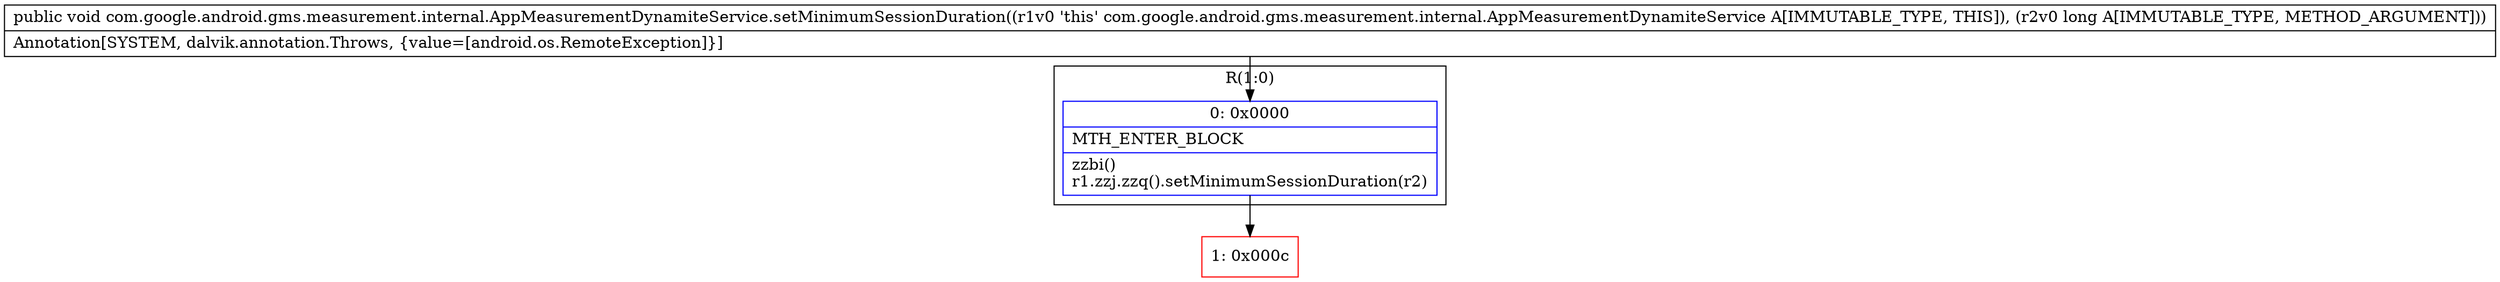 digraph "CFG forcom.google.android.gms.measurement.internal.AppMeasurementDynamiteService.setMinimumSessionDuration(J)V" {
subgraph cluster_Region_318386714 {
label = "R(1:0)";
node [shape=record,color=blue];
Node_0 [shape=record,label="{0\:\ 0x0000|MTH_ENTER_BLOCK\l|zzbi()\lr1.zzj.zzq().setMinimumSessionDuration(r2)\l}"];
}
Node_1 [shape=record,color=red,label="{1\:\ 0x000c}"];
MethodNode[shape=record,label="{public void com.google.android.gms.measurement.internal.AppMeasurementDynamiteService.setMinimumSessionDuration((r1v0 'this' com.google.android.gms.measurement.internal.AppMeasurementDynamiteService A[IMMUTABLE_TYPE, THIS]), (r2v0 long A[IMMUTABLE_TYPE, METHOD_ARGUMENT]))  | Annotation[SYSTEM, dalvik.annotation.Throws, \{value=[android.os.RemoteException]\}]\l}"];
MethodNode -> Node_0;
Node_0 -> Node_1;
}

